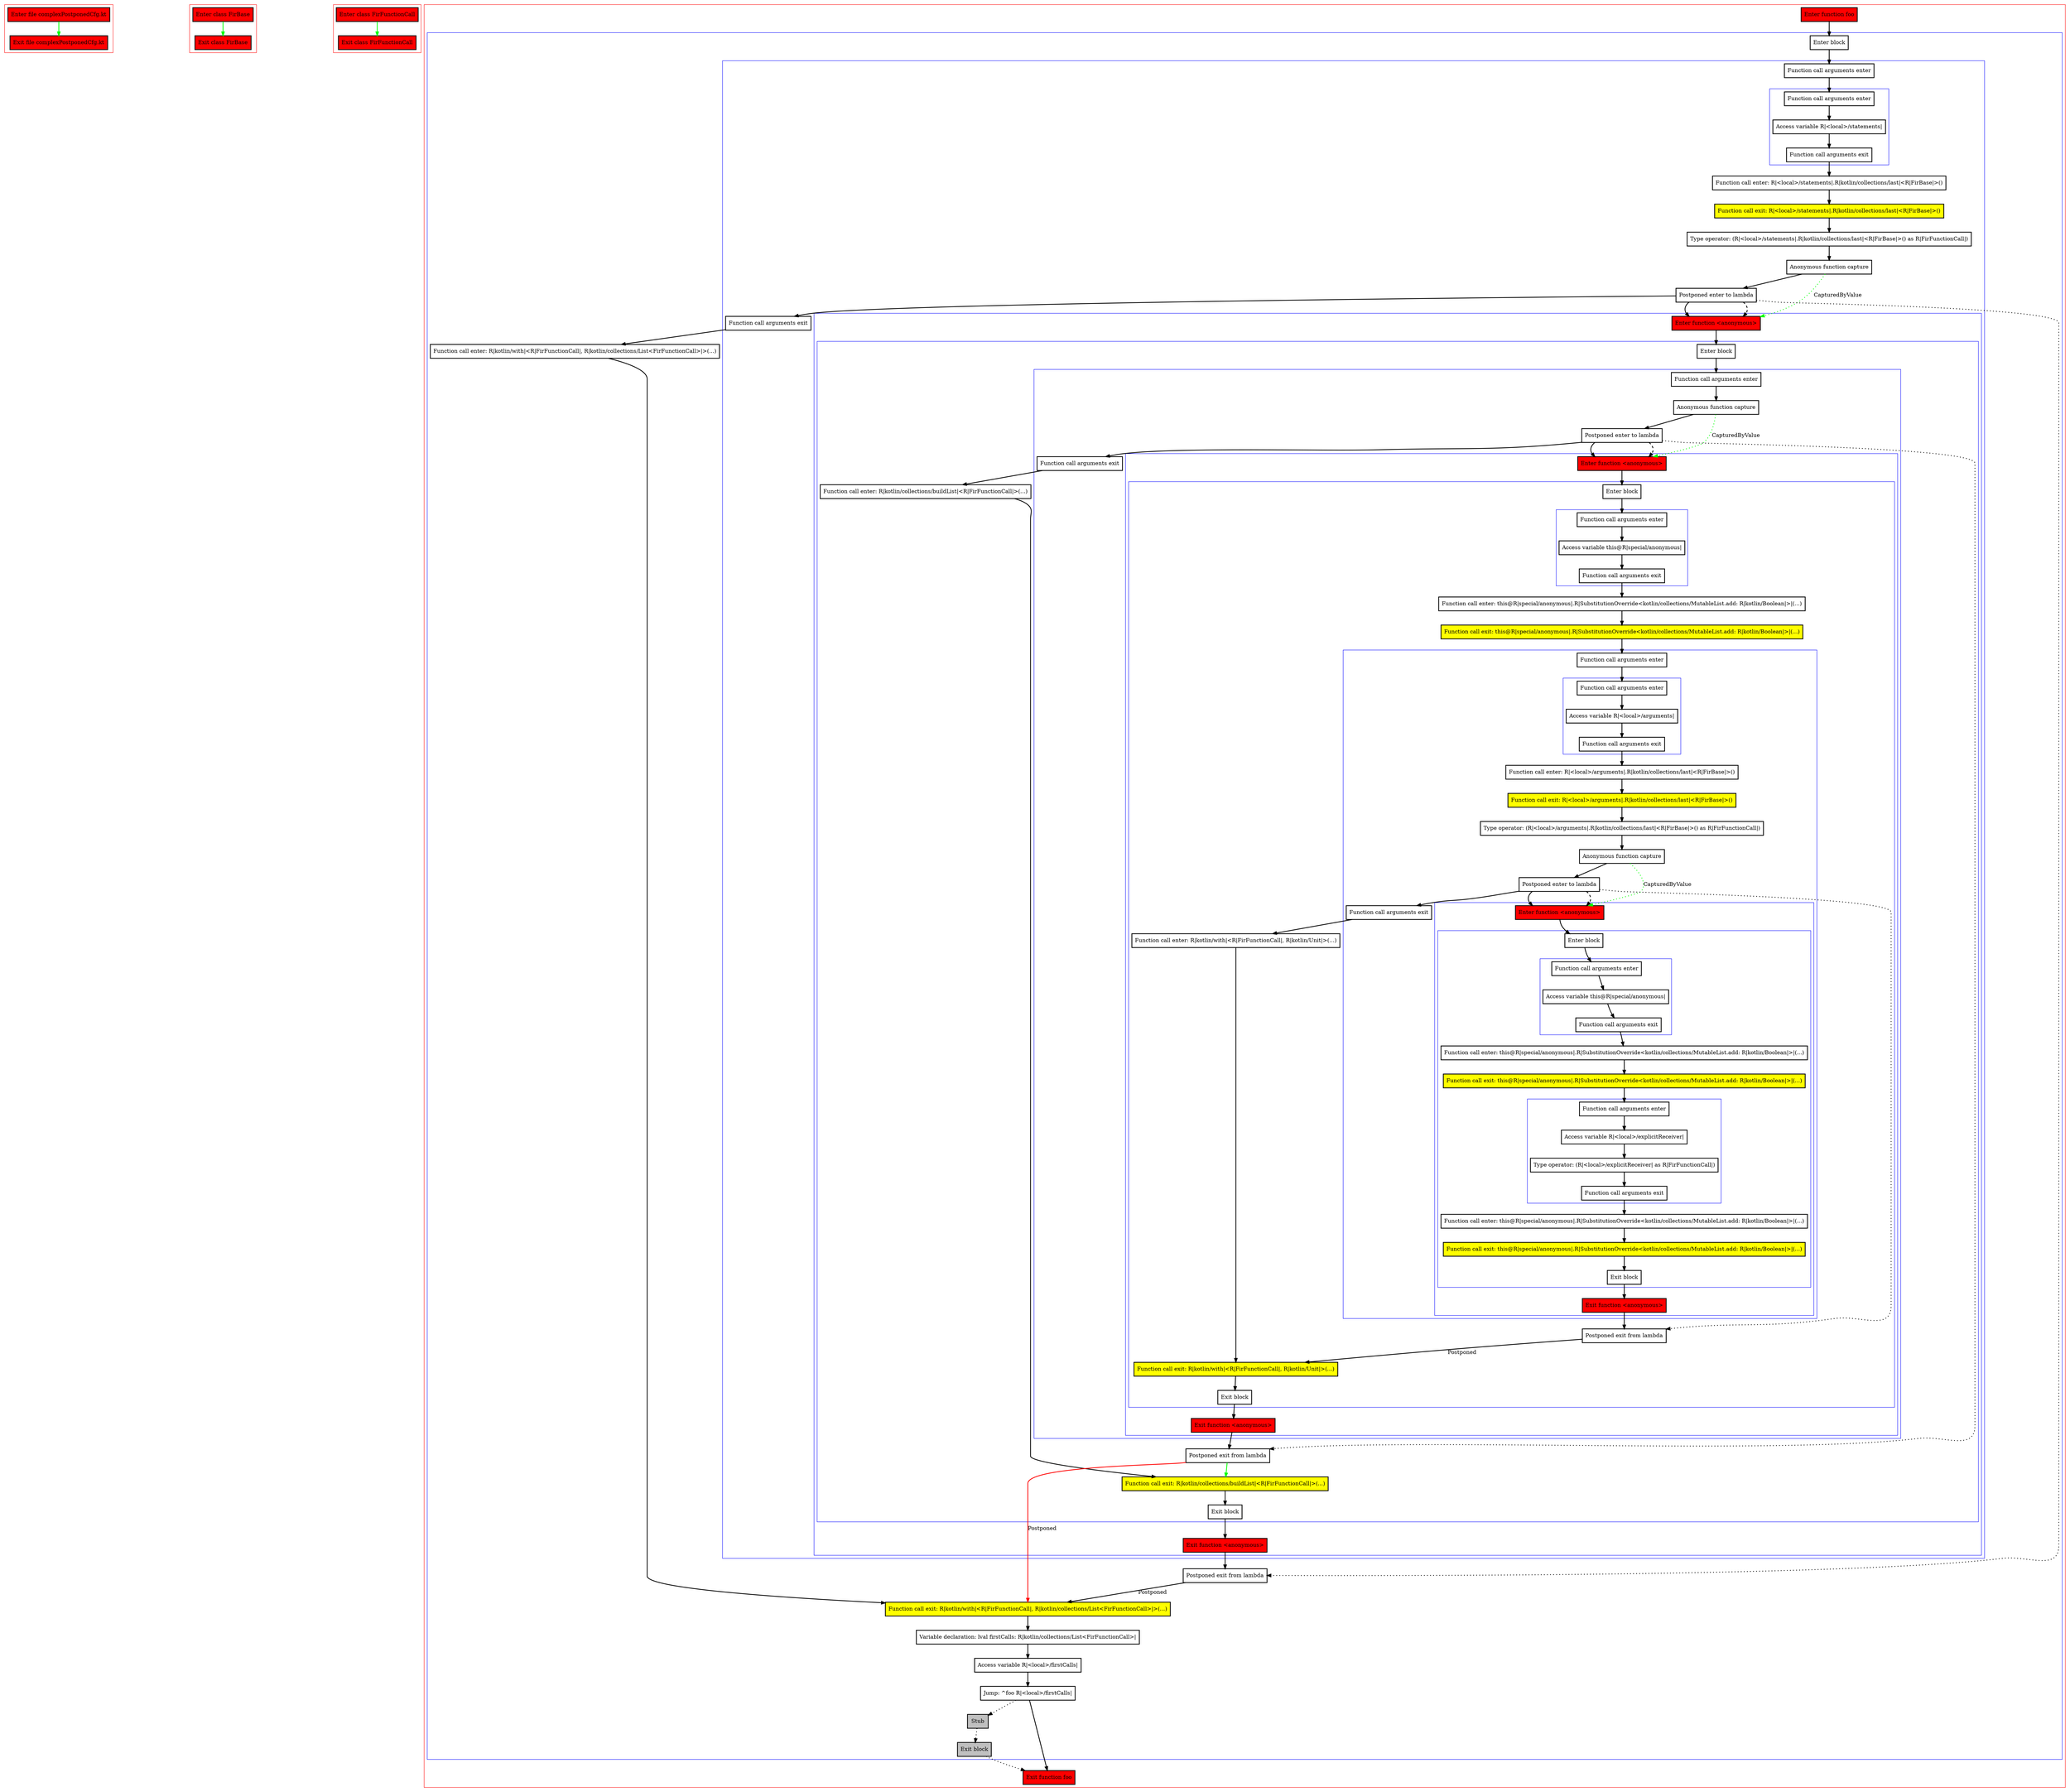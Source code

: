 digraph complexPostponedCfg_kt {
    graph [nodesep=3]
    node [shape=box penwidth=2]
    edge [penwidth=2]

    subgraph cluster_0 {
        color=red
        0 [label="Enter file complexPostponedCfg.kt" style="filled" fillcolor=red];
        1 [label="Exit file complexPostponedCfg.kt" style="filled" fillcolor=red];
    }
    0 -> {1} [color=green];

    subgraph cluster_1 {
        color=red
        2 [label="Enter class FirBase" style="filled" fillcolor=red];
        3 [label="Exit class FirBase" style="filled" fillcolor=red];
    }
    2 -> {3} [color=green];

    subgraph cluster_2 {
        color=red
        4 [label="Enter class FirFunctionCall" style="filled" fillcolor=red];
        5 [label="Exit class FirFunctionCall" style="filled" fillcolor=red];
    }
    4 -> {5} [color=green];

    subgraph cluster_3 {
        color=red
        6 [label="Enter function foo" style="filled" fillcolor=red];
        subgraph cluster_4 {
            color=blue
            7 [label="Enter block"];
            subgraph cluster_5 {
                color=blue
                8 [label="Function call arguments enter"];
                subgraph cluster_6 {
                    color=blue
                    9 [label="Function call arguments enter"];
                    10 [label="Access variable R|<local>/statements|"];
                    11 [label="Function call arguments exit"];
                }
                12 [label="Function call enter: R|<local>/statements|.R|kotlin/collections/last|<R|FirBase|>()"];
                13 [label="Function call exit: R|<local>/statements|.R|kotlin/collections/last|<R|FirBase|>()" style="filled" fillcolor=yellow];
                14 [label="Type operator: (R|<local>/statements|.R|kotlin/collections/last|<R|FirBase|>() as R|FirFunctionCall|)"];
                15 [label="Anonymous function capture"];
                16 [label="Postponed enter to lambda"];
                subgraph cluster_7 {
                    color=blue
                    17 [label="Enter function <anonymous>" style="filled" fillcolor=red];
                    subgraph cluster_8 {
                        color=blue
                        18 [label="Enter block"];
                        subgraph cluster_9 {
                            color=blue
                            19 [label="Function call arguments enter"];
                            20 [label="Anonymous function capture"];
                            21 [label="Postponed enter to lambda"];
                            subgraph cluster_10 {
                                color=blue
                                22 [label="Enter function <anonymous>" style="filled" fillcolor=red];
                                subgraph cluster_11 {
                                    color=blue
                                    23 [label="Enter block"];
                                    subgraph cluster_12 {
                                        color=blue
                                        24 [label="Function call arguments enter"];
                                        25 [label="Access variable this@R|special/anonymous|"];
                                        26 [label="Function call arguments exit"];
                                    }
                                    27 [label="Function call enter: this@R|special/anonymous|.R|SubstitutionOverride<kotlin/collections/MutableList.add: R|kotlin/Boolean|>|(...)"];
                                    28 [label="Function call exit: this@R|special/anonymous|.R|SubstitutionOverride<kotlin/collections/MutableList.add: R|kotlin/Boolean|>|(...)" style="filled" fillcolor=yellow];
                                    subgraph cluster_13 {
                                        color=blue
                                        29 [label="Function call arguments enter"];
                                        subgraph cluster_14 {
                                            color=blue
                                            30 [label="Function call arguments enter"];
                                            31 [label="Access variable R|<local>/arguments|"];
                                            32 [label="Function call arguments exit"];
                                        }
                                        33 [label="Function call enter: R|<local>/arguments|.R|kotlin/collections/last|<R|FirBase|>()"];
                                        34 [label="Function call exit: R|<local>/arguments|.R|kotlin/collections/last|<R|FirBase|>()" style="filled" fillcolor=yellow];
                                        35 [label="Type operator: (R|<local>/arguments|.R|kotlin/collections/last|<R|FirBase|>() as R|FirFunctionCall|)"];
                                        36 [label="Anonymous function capture"];
                                        37 [label="Postponed enter to lambda"];
                                        subgraph cluster_15 {
                                            color=blue
                                            38 [label="Enter function <anonymous>" style="filled" fillcolor=red];
                                            subgraph cluster_16 {
                                                color=blue
                                                39 [label="Enter block"];
                                                subgraph cluster_17 {
                                                    color=blue
                                                    40 [label="Function call arguments enter"];
                                                    41 [label="Access variable this@R|special/anonymous|"];
                                                    42 [label="Function call arguments exit"];
                                                }
                                                43 [label="Function call enter: this@R|special/anonymous|.R|SubstitutionOverride<kotlin/collections/MutableList.add: R|kotlin/Boolean|>|(...)"];
                                                44 [label="Function call exit: this@R|special/anonymous|.R|SubstitutionOverride<kotlin/collections/MutableList.add: R|kotlin/Boolean|>|(...)" style="filled" fillcolor=yellow];
                                                subgraph cluster_18 {
                                                    color=blue
                                                    45 [label="Function call arguments enter"];
                                                    46 [label="Access variable R|<local>/explicitReceiver|"];
                                                    47 [label="Type operator: (R|<local>/explicitReceiver| as R|FirFunctionCall|)"];
                                                    48 [label="Function call arguments exit"];
                                                }
                                                49 [label="Function call enter: this@R|special/anonymous|.R|SubstitutionOverride<kotlin/collections/MutableList.add: R|kotlin/Boolean|>|(...)"];
                                                50 [label="Function call exit: this@R|special/anonymous|.R|SubstitutionOverride<kotlin/collections/MutableList.add: R|kotlin/Boolean|>|(...)" style="filled" fillcolor=yellow];
                                                51 [label="Exit block"];
                                            }
                                            52 [label="Exit function <anonymous>" style="filled" fillcolor=red];
                                        }
                                        53 [label="Function call arguments exit"];
                                    }
                                    54 [label="Function call enter: R|kotlin/with|<R|FirFunctionCall|, R|kotlin/Unit|>(...)"];
                                    55 [label="Postponed exit from lambda"];
                                    56 [label="Function call exit: R|kotlin/with|<R|FirFunctionCall|, R|kotlin/Unit|>(...)" style="filled" fillcolor=yellow];
                                    57 [label="Exit block"];
                                }
                                58 [label="Exit function <anonymous>" style="filled" fillcolor=red];
                            }
                            59 [label="Function call arguments exit"];
                        }
                        60 [label="Function call enter: R|kotlin/collections/buildList|<R|FirFunctionCall|>(...)"];
                        61 [label="Postponed exit from lambda"];
                        62 [label="Function call exit: R|kotlin/collections/buildList|<R|FirFunctionCall|>(...)" style="filled" fillcolor=yellow];
                        63 [label="Exit block"];
                    }
                    64 [label="Exit function <anonymous>" style="filled" fillcolor=red];
                }
                65 [label="Function call arguments exit"];
            }
            66 [label="Function call enter: R|kotlin/with|<R|FirFunctionCall|, R|kotlin/collections/List<FirFunctionCall>|>(...)"];
            67 [label="Postponed exit from lambda"];
            68 [label="Function call exit: R|kotlin/with|<R|FirFunctionCall|, R|kotlin/collections/List<FirFunctionCall>|>(...)" style="filled" fillcolor=yellow];
            69 [label="Variable declaration: lval firstCalls: R|kotlin/collections/List<FirFunctionCall>|"];
            70 [label="Access variable R|<local>/firstCalls|"];
            71 [label="Jump: ^foo R|<local>/firstCalls|"];
            72 [label="Stub" style="filled" fillcolor=gray];
            73 [label="Exit block" style="filled" fillcolor=gray];
        }
        74 [label="Exit function foo" style="filled" fillcolor=red];
    }
    6 -> {7};
    7 -> {8};
    8 -> {9};
    9 -> {10};
    10 -> {11};
    11 -> {12};
    12 -> {13};
    13 -> {14};
    14 -> {15};
    15 -> {16};
    15 -> {17} [color=green style=dotted label="CapturedByValue"];
    16 -> {17 65};
    16 -> {67} [style=dotted];
    16 -> {17} [style=dashed];
    17 -> {18};
    18 -> {19};
    19 -> {20};
    20 -> {21};
    20 -> {22} [color=green style=dotted label="CapturedByValue"];
    21 -> {22 59};
    21 -> {61} [style=dotted];
    21 -> {22} [style=dashed];
    22 -> {23};
    23 -> {24};
    24 -> {25};
    25 -> {26};
    26 -> {27};
    27 -> {28};
    28 -> {29};
    29 -> {30};
    30 -> {31};
    31 -> {32};
    32 -> {33};
    33 -> {34};
    34 -> {35};
    35 -> {36};
    36 -> {37};
    36 -> {38} [color=green style=dotted label="CapturedByValue"];
    37 -> {38 53};
    37 -> {55} [style=dotted];
    37 -> {38} [style=dashed];
    38 -> {39};
    39 -> {40};
    40 -> {41};
    41 -> {42};
    42 -> {43};
    43 -> {44};
    44 -> {45};
    45 -> {46};
    46 -> {47};
    47 -> {48};
    48 -> {49};
    49 -> {50};
    50 -> {51};
    51 -> {52};
    52 -> {55};
    53 -> {54};
    54 -> {56};
    55 -> {56} [label="Postponed"];
    56 -> {57};
    57 -> {58};
    58 -> {61};
    59 -> {60};
    60 -> {62};
    61 -> {62} [color=green];
    61 -> {68} [color=red label="Postponed"];
    62 -> {63};
    63 -> {64};
    64 -> {67};
    65 -> {66};
    66 -> {68};
    67 -> {68} [label="Postponed"];
    68 -> {69};
    69 -> {70};
    70 -> {71};
    71 -> {74};
    71 -> {72} [style=dotted];
    72 -> {73} [style=dotted];
    73 -> {74} [style=dotted];

}
